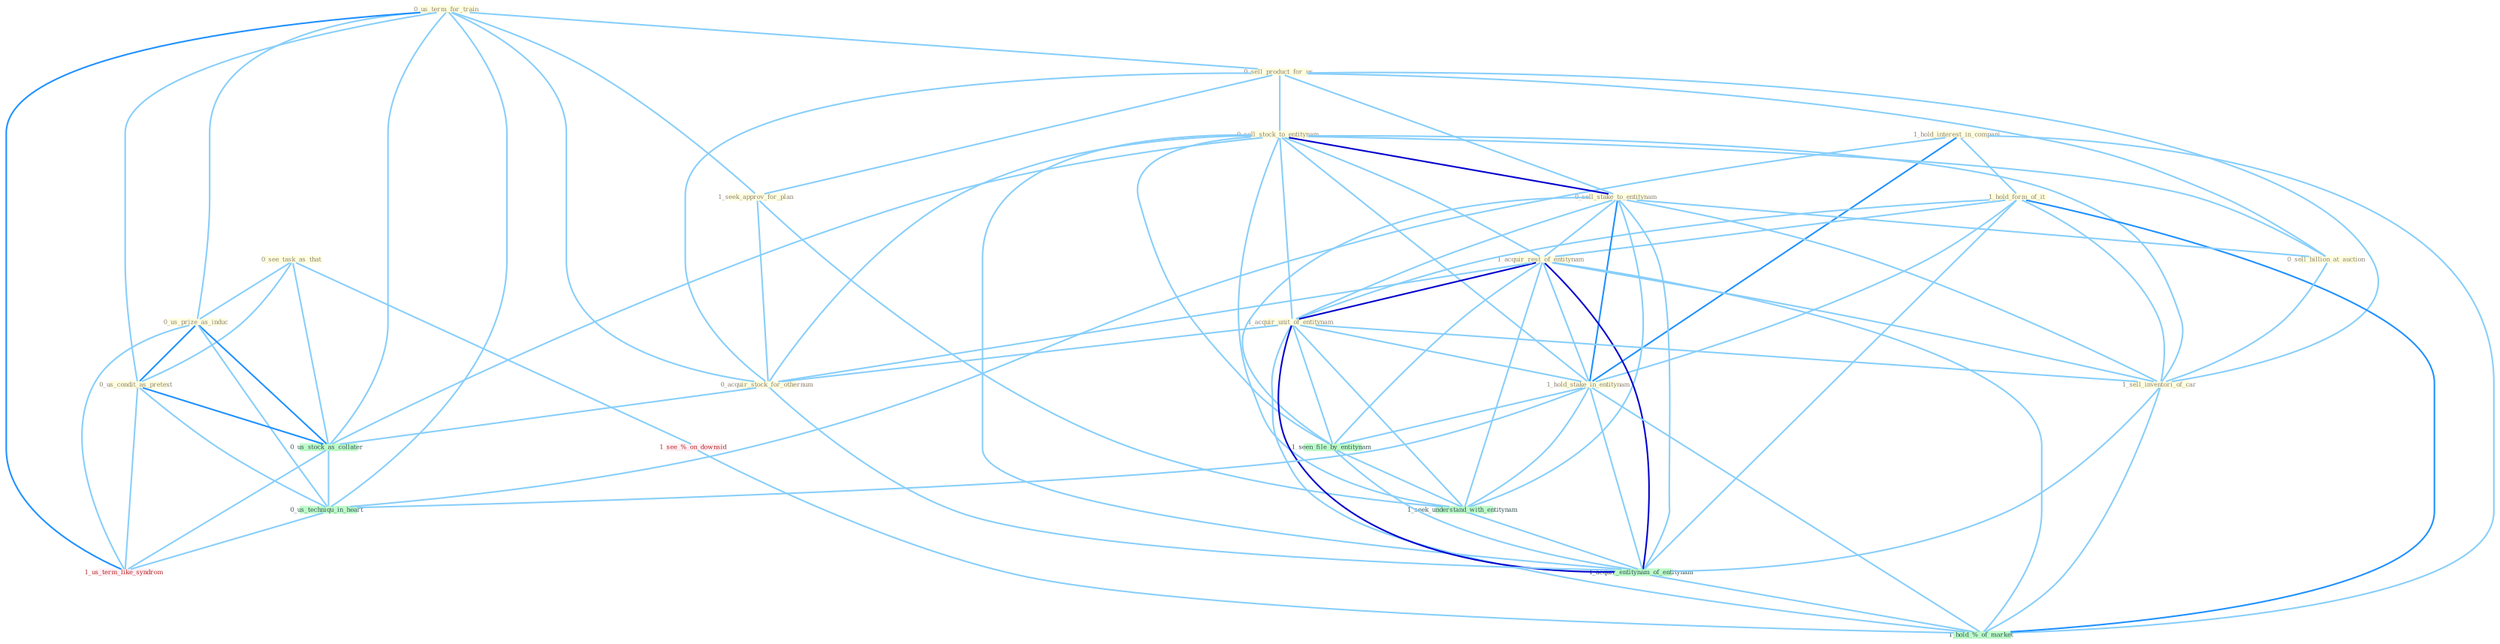 Graph G{ 
    node
    [shape=polygon,style=filled,width=.5,height=.06,color="#BDFCC9",fixedsize=true,fontsize=4,
    fontcolor="#2f4f4f"];
    {node
    [color="#ffffe0", fontcolor="#8b7d6b"] "0_see_task_as_that " "0_us_term_for_train " "0_sell_product_for_us " "1_hold_interest_in_compani " "0_sell_stock_to_entitynam " "1_hold_form_of_it " "0_sell_stake_to_entitynam " "1_seek_approv_for_plan " "1_acquir_rest_of_entitynam " "1_acquir_unit_of_entitynam " "0_acquir_stock_for_othernum " "0_sell_billion_at_auction " "0_us_prize_as_induc " "0_us_condit_as_pretext " "1_sell_inventori_of_car " "1_hold_stake_in_entitynam "}
{node [color="#fff0f5", fontcolor="#b22222"] "1_see_%_on_downsid " "1_us_term_like_syndrom "}
edge [color="#B0E2FF"];

	"0_see_task_as_that " -- "0_us_prize_as_induc " [w="1", color="#87cefa" ];
	"0_see_task_as_that " -- "0_us_condit_as_pretext " [w="1", color="#87cefa" ];
	"0_see_task_as_that " -- "0_us_stock_as_collater " [w="1", color="#87cefa" ];
	"0_see_task_as_that " -- "1_see_%_on_downsid " [w="1", color="#87cefa" ];
	"0_us_term_for_train " -- "0_sell_product_for_us " [w="1", color="#87cefa" ];
	"0_us_term_for_train " -- "1_seek_approv_for_plan " [w="1", color="#87cefa" ];
	"0_us_term_for_train " -- "0_acquir_stock_for_othernum " [w="1", color="#87cefa" ];
	"0_us_term_for_train " -- "0_us_prize_as_induc " [w="1", color="#87cefa" ];
	"0_us_term_for_train " -- "0_us_condit_as_pretext " [w="1", color="#87cefa" ];
	"0_us_term_for_train " -- "0_us_stock_as_collater " [w="1", color="#87cefa" ];
	"0_us_term_for_train " -- "0_us_techniqu_in_heart " [w="1", color="#87cefa" ];
	"0_us_term_for_train " -- "1_us_term_like_syndrom " [w="2", color="#1e90ff" , len=0.8];
	"0_sell_product_for_us " -- "0_sell_stock_to_entitynam " [w="1", color="#87cefa" ];
	"0_sell_product_for_us " -- "0_sell_stake_to_entitynam " [w="1", color="#87cefa" ];
	"0_sell_product_for_us " -- "1_seek_approv_for_plan " [w="1", color="#87cefa" ];
	"0_sell_product_for_us " -- "0_acquir_stock_for_othernum " [w="1", color="#87cefa" ];
	"0_sell_product_for_us " -- "0_sell_billion_at_auction " [w="1", color="#87cefa" ];
	"0_sell_product_for_us " -- "1_sell_inventori_of_car " [w="1", color="#87cefa" ];
	"1_hold_interest_in_compani " -- "1_hold_form_of_it " [w="1", color="#87cefa" ];
	"1_hold_interest_in_compani " -- "1_hold_stake_in_entitynam " [w="2", color="#1e90ff" , len=0.8];
	"1_hold_interest_in_compani " -- "0_us_techniqu_in_heart " [w="1", color="#87cefa" ];
	"1_hold_interest_in_compani " -- "1_hold_%_of_market " [w="1", color="#87cefa" ];
	"0_sell_stock_to_entitynam " -- "0_sell_stake_to_entitynam " [w="3", color="#0000cd" , len=0.6];
	"0_sell_stock_to_entitynam " -- "1_acquir_rest_of_entitynam " [w="1", color="#87cefa" ];
	"0_sell_stock_to_entitynam " -- "1_acquir_unit_of_entitynam " [w="1", color="#87cefa" ];
	"0_sell_stock_to_entitynam " -- "0_acquir_stock_for_othernum " [w="1", color="#87cefa" ];
	"0_sell_stock_to_entitynam " -- "0_sell_billion_at_auction " [w="1", color="#87cefa" ];
	"0_sell_stock_to_entitynam " -- "1_sell_inventori_of_car " [w="1", color="#87cefa" ];
	"0_sell_stock_to_entitynam " -- "1_hold_stake_in_entitynam " [w="1", color="#87cefa" ];
	"0_sell_stock_to_entitynam " -- "1_seen_file_by_entitynam " [w="1", color="#87cefa" ];
	"0_sell_stock_to_entitynam " -- "0_us_stock_as_collater " [w="1", color="#87cefa" ];
	"0_sell_stock_to_entitynam " -- "1_seek_understand_with_entitynam " [w="1", color="#87cefa" ];
	"0_sell_stock_to_entitynam " -- "1_acquir_entitynam_of_entitynam " [w="1", color="#87cefa" ];
	"1_hold_form_of_it " -- "1_acquir_rest_of_entitynam " [w="1", color="#87cefa" ];
	"1_hold_form_of_it " -- "1_acquir_unit_of_entitynam " [w="1", color="#87cefa" ];
	"1_hold_form_of_it " -- "1_sell_inventori_of_car " [w="1", color="#87cefa" ];
	"1_hold_form_of_it " -- "1_hold_stake_in_entitynam " [w="1", color="#87cefa" ];
	"1_hold_form_of_it " -- "1_acquir_entitynam_of_entitynam " [w="1", color="#87cefa" ];
	"1_hold_form_of_it " -- "1_hold_%_of_market " [w="2", color="#1e90ff" , len=0.8];
	"0_sell_stake_to_entitynam " -- "1_acquir_rest_of_entitynam " [w="1", color="#87cefa" ];
	"0_sell_stake_to_entitynam " -- "1_acquir_unit_of_entitynam " [w="1", color="#87cefa" ];
	"0_sell_stake_to_entitynam " -- "0_sell_billion_at_auction " [w="1", color="#87cefa" ];
	"0_sell_stake_to_entitynam " -- "1_sell_inventori_of_car " [w="1", color="#87cefa" ];
	"0_sell_stake_to_entitynam " -- "1_hold_stake_in_entitynam " [w="2", color="#1e90ff" , len=0.8];
	"0_sell_stake_to_entitynam " -- "1_seen_file_by_entitynam " [w="1", color="#87cefa" ];
	"0_sell_stake_to_entitynam " -- "1_seek_understand_with_entitynam " [w="1", color="#87cefa" ];
	"0_sell_stake_to_entitynam " -- "1_acquir_entitynam_of_entitynam " [w="1", color="#87cefa" ];
	"1_seek_approv_for_plan " -- "0_acquir_stock_for_othernum " [w="1", color="#87cefa" ];
	"1_seek_approv_for_plan " -- "1_seek_understand_with_entitynam " [w="1", color="#87cefa" ];
	"1_acquir_rest_of_entitynam " -- "1_acquir_unit_of_entitynam " [w="3", color="#0000cd" , len=0.6];
	"1_acquir_rest_of_entitynam " -- "0_acquir_stock_for_othernum " [w="1", color="#87cefa" ];
	"1_acquir_rest_of_entitynam " -- "1_sell_inventori_of_car " [w="1", color="#87cefa" ];
	"1_acquir_rest_of_entitynam " -- "1_hold_stake_in_entitynam " [w="1", color="#87cefa" ];
	"1_acquir_rest_of_entitynam " -- "1_seen_file_by_entitynam " [w="1", color="#87cefa" ];
	"1_acquir_rest_of_entitynam " -- "1_seek_understand_with_entitynam " [w="1", color="#87cefa" ];
	"1_acquir_rest_of_entitynam " -- "1_acquir_entitynam_of_entitynam " [w="3", color="#0000cd" , len=0.6];
	"1_acquir_rest_of_entitynam " -- "1_hold_%_of_market " [w="1", color="#87cefa" ];
	"1_acquir_unit_of_entitynam " -- "0_acquir_stock_for_othernum " [w="1", color="#87cefa" ];
	"1_acquir_unit_of_entitynam " -- "1_sell_inventori_of_car " [w="1", color="#87cefa" ];
	"1_acquir_unit_of_entitynam " -- "1_hold_stake_in_entitynam " [w="1", color="#87cefa" ];
	"1_acquir_unit_of_entitynam " -- "1_seen_file_by_entitynam " [w="1", color="#87cefa" ];
	"1_acquir_unit_of_entitynam " -- "1_seek_understand_with_entitynam " [w="1", color="#87cefa" ];
	"1_acquir_unit_of_entitynam " -- "1_acquir_entitynam_of_entitynam " [w="3", color="#0000cd" , len=0.6];
	"1_acquir_unit_of_entitynam " -- "1_hold_%_of_market " [w="1", color="#87cefa" ];
	"0_acquir_stock_for_othernum " -- "0_us_stock_as_collater " [w="1", color="#87cefa" ];
	"0_acquir_stock_for_othernum " -- "1_acquir_entitynam_of_entitynam " [w="1", color="#87cefa" ];
	"0_sell_billion_at_auction " -- "1_sell_inventori_of_car " [w="1", color="#87cefa" ];
	"0_us_prize_as_induc " -- "0_us_condit_as_pretext " [w="2", color="#1e90ff" , len=0.8];
	"0_us_prize_as_induc " -- "0_us_stock_as_collater " [w="2", color="#1e90ff" , len=0.8];
	"0_us_prize_as_induc " -- "0_us_techniqu_in_heart " [w="1", color="#87cefa" ];
	"0_us_prize_as_induc " -- "1_us_term_like_syndrom " [w="1", color="#87cefa" ];
	"0_us_condit_as_pretext " -- "0_us_stock_as_collater " [w="2", color="#1e90ff" , len=0.8];
	"0_us_condit_as_pretext " -- "0_us_techniqu_in_heart " [w="1", color="#87cefa" ];
	"0_us_condit_as_pretext " -- "1_us_term_like_syndrom " [w="1", color="#87cefa" ];
	"1_sell_inventori_of_car " -- "1_acquir_entitynam_of_entitynam " [w="1", color="#87cefa" ];
	"1_sell_inventori_of_car " -- "1_hold_%_of_market " [w="1", color="#87cefa" ];
	"1_hold_stake_in_entitynam " -- "1_seen_file_by_entitynam " [w="1", color="#87cefa" ];
	"1_hold_stake_in_entitynam " -- "1_seek_understand_with_entitynam " [w="1", color="#87cefa" ];
	"1_hold_stake_in_entitynam " -- "1_acquir_entitynam_of_entitynam " [w="1", color="#87cefa" ];
	"1_hold_stake_in_entitynam " -- "0_us_techniqu_in_heart " [w="1", color="#87cefa" ];
	"1_hold_stake_in_entitynam " -- "1_hold_%_of_market " [w="1", color="#87cefa" ];
	"1_seen_file_by_entitynam " -- "1_seek_understand_with_entitynam " [w="1", color="#87cefa" ];
	"1_seen_file_by_entitynam " -- "1_acquir_entitynam_of_entitynam " [w="1", color="#87cefa" ];
	"0_us_stock_as_collater " -- "0_us_techniqu_in_heart " [w="1", color="#87cefa" ];
	"0_us_stock_as_collater " -- "1_us_term_like_syndrom " [w="1", color="#87cefa" ];
	"1_seek_understand_with_entitynam " -- "1_acquir_entitynam_of_entitynam " [w="1", color="#87cefa" ];
	"1_acquir_entitynam_of_entitynam " -- "1_hold_%_of_market " [w="1", color="#87cefa" ];
	"0_us_techniqu_in_heart " -- "1_us_term_like_syndrom " [w="1", color="#87cefa" ];
	"1_see_%_on_downsid " -- "1_hold_%_of_market " [w="1", color="#87cefa" ];
}